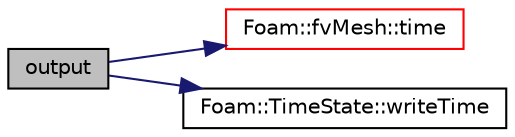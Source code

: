 digraph "output"
{
  bgcolor="transparent";
  edge [fontname="Helvetica",fontsize="10",labelfontname="Helvetica",labelfontsize="10"];
  node [fontname="Helvetica",fontsize="10",shape=record];
  rankdir="LR";
  Node612 [label="output",height=0.2,width=0.4,color="black", fillcolor="grey75", style="filled", fontcolor="black"];
  Node612 -> Node613 [color="midnightblue",fontsize="10",style="solid",fontname="Helvetica"];
  Node613 [label="Foam::fvMesh::time",height=0.2,width=0.4,color="red",URL="$a23593.html#a0d94096809fe3376b29a2a29ca11bb18",tooltip="Return the top-level database. "];
  Node612 -> Node615 [color="midnightblue",fontsize="10",style="solid",fontname="Helvetica"];
  Node615 [label="Foam::TimeState::writeTime",height=0.2,width=0.4,color="black",URL="$a27469.html#aef42d42061706ed8efb475bd1f7f1836",tooltip="Return true if this is a write time. "];
}
